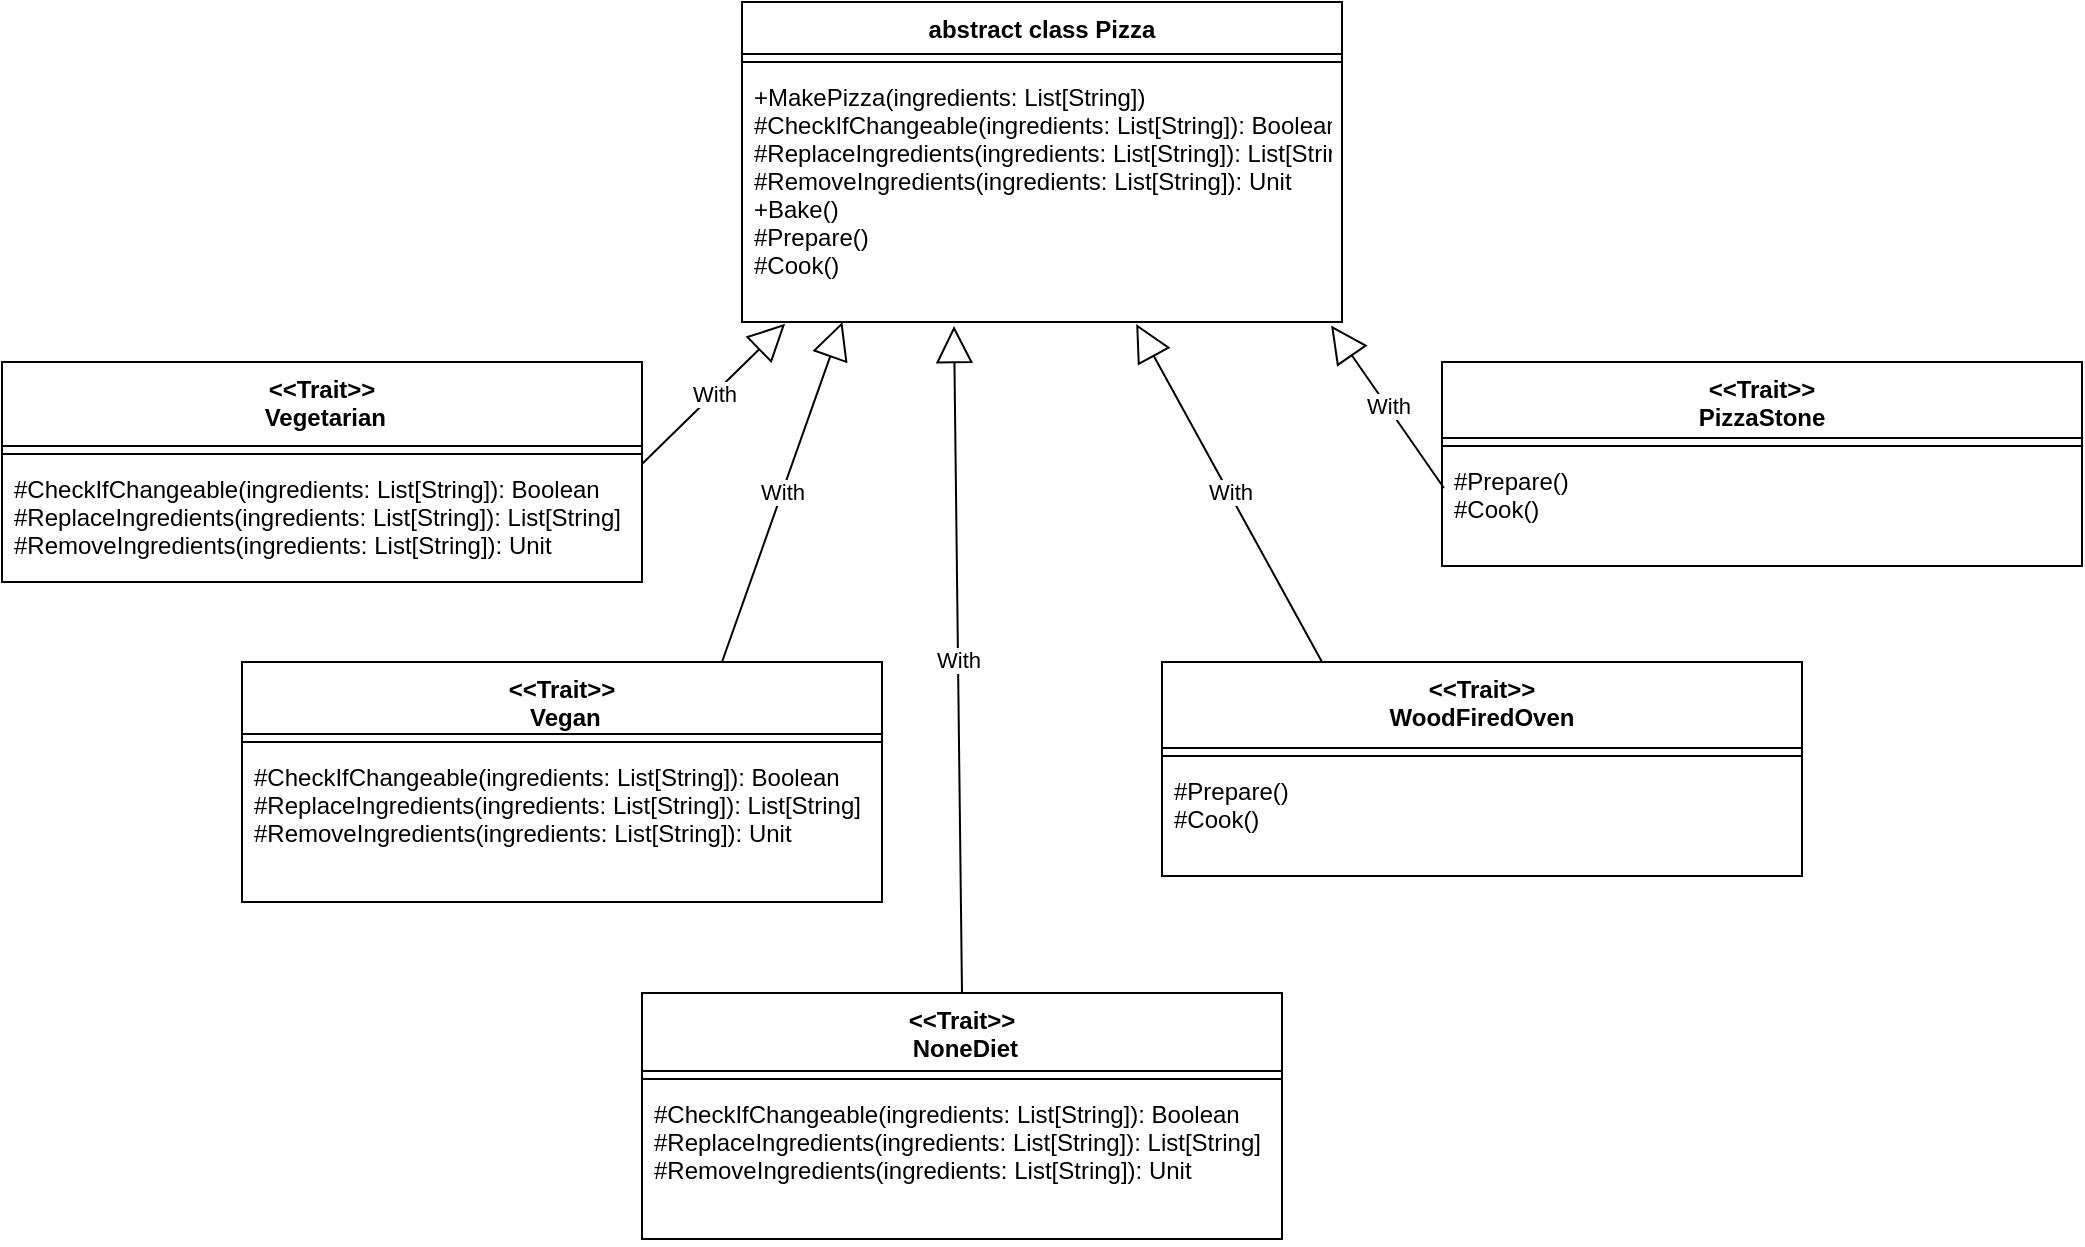 <mxfile version="12.1.3" type="device" pages="1"><diagram id="UnhXqDa61X9mZ0e2Fls_" name="Page-1"><mxGraphModel dx="2272" dy="794" grid="1" gridSize="10" guides="1" tooltips="1" connect="1" arrows="1" fold="1" page="1" pageScale="1" pageWidth="850" pageHeight="1100" math="0" shadow="0"><root><mxCell id="0"/><mxCell id="1" parent="0"/><mxCell id="LxFbRT9-tKBOqUQEM3YL-9" value="With" style="endArrow=block;endSize=16;endFill=0;html=1;entryX=0.253;entryY=1.007;entryDx=0;entryDy=0;entryPerimeter=0;exitX=1;exitY=0.017;exitDx=0;exitDy=0;exitPerimeter=0;" parent="1" source="pMLzbdOgsQUfuoLXnFDj-6" edge="1"><mxGeometry width="160" relative="1" as="geometry"><mxPoint x="257.5" y="320" as="sourcePoint"/><mxPoint x="321.56" y="240.924" as="targetPoint"/></mxGeometry></mxCell><mxCell id="LxFbRT9-tKBOqUQEM3YL-10" value="With" style="endArrow=block;endSize=16;endFill=0;html=1;entryX=0.385;entryY=1;entryDx=0;entryDy=0;entryPerimeter=0;exitX=0.75;exitY=0;exitDx=0;exitDy=0;" parent="1" source="pMLzbdOgsQUfuoLXnFDj-10" edge="1"><mxGeometry width="160" relative="1" as="geometry"><mxPoint x="350" y="460" as="sourcePoint"/><mxPoint x="350.2" y="240" as="targetPoint"/></mxGeometry></mxCell><mxCell id="LxFbRT9-tKBOqUQEM3YL-11" value="With" style="endArrow=block;endSize=16;endFill=0;html=1;exitX=0.5;exitY=0;exitDx=0;exitDy=0;" parent="1" source="pMLzbdOgsQUfuoLXnFDj-7" edge="1"><mxGeometry width="160" relative="1" as="geometry"><mxPoint x="509.36" y="428.56" as="sourcePoint"/><mxPoint x="406" y="242" as="targetPoint"/></mxGeometry></mxCell><mxCell id="LxFbRT9-tKBOqUQEM3YL-12" value="With" style="endArrow=block;endSize=16;endFill=0;html=1;entryX=0.778;entryY=1.013;entryDx=0;entryDy=0;entryPerimeter=0;exitX=0.003;exitY=0.304;exitDx=0;exitDy=0;exitPerimeter=0;" parent="1" source="pMLzbdOgsQUfuoLXnFDj-18" edge="1"><mxGeometry width="160" relative="1" as="geometry"><mxPoint x="642.5" y="320" as="sourcePoint"/><mxPoint x="594.56" y="241.716" as="targetPoint"/></mxGeometry></mxCell><mxCell id="pMLzbdOgsQUfuoLXnFDj-1" value="abstract class Pizza" style="swimlane;fontStyle=1;align=center;verticalAlign=top;childLayout=stackLayout;horizontal=1;startSize=26;horizontalStack=0;resizeParent=1;resizeParentMax=0;resizeLast=0;collapsible=1;marginBottom=0;" vertex="1" parent="1"><mxGeometry x="300" y="80" width="300" height="160" as="geometry"/></mxCell><mxCell id="pMLzbdOgsQUfuoLXnFDj-2" value="" style="line;strokeWidth=1;fillColor=none;align=left;verticalAlign=middle;spacingTop=-1;spacingLeft=3;spacingRight=3;rotatable=0;labelPosition=right;points=[];portConstraint=eastwest;" vertex="1" parent="pMLzbdOgsQUfuoLXnFDj-1"><mxGeometry y="26" width="300" height="8" as="geometry"/></mxCell><mxCell id="pMLzbdOgsQUfuoLXnFDj-3" value="+MakePizza(ingredients: List[String])&#10;#CheckIfChangeable(ingredients: List[String]): Boolean&#10;#ReplaceIngredients(ingredients: List[String]): List[String]&#10;#RemoveIngredients(ingredients: List[String]): Unit&#10;+Bake()&#10;#Prepare()&#10;#Cook()" style="text;strokeColor=none;fillColor=none;align=left;verticalAlign=top;spacingLeft=4;spacingRight=4;overflow=hidden;rotatable=0;points=[[0,0.5],[1,0.5]];portConstraint=eastwest;" vertex="1" parent="pMLzbdOgsQUfuoLXnFDj-1"><mxGeometry y="34" width="300" height="126" as="geometry"/></mxCell><mxCell id="pMLzbdOgsQUfuoLXnFDj-4" value="&lt;&lt;Trait&gt;&gt;&#10; Vegetarian" style="swimlane;fontStyle=1;align=center;verticalAlign=top;childLayout=stackLayout;horizontal=1;startSize=42;horizontalStack=0;resizeParent=1;resizeParentMax=0;resizeLast=0;collapsible=1;marginBottom=0;" vertex="1" parent="1"><mxGeometry x="-70" y="260" width="320" height="110" as="geometry"/></mxCell><mxCell id="pMLzbdOgsQUfuoLXnFDj-5" value="" style="line;strokeWidth=1;fillColor=none;align=left;verticalAlign=middle;spacingTop=-1;spacingLeft=3;spacingRight=3;rotatable=0;labelPosition=right;points=[];portConstraint=eastwest;" vertex="1" parent="pMLzbdOgsQUfuoLXnFDj-4"><mxGeometry y="42" width="320" height="8" as="geometry"/></mxCell><mxCell id="pMLzbdOgsQUfuoLXnFDj-6" value="#CheckIfChangeable(ingredients: List[String]): Boolean&#10;#ReplaceIngredients(ingredients: List[String]): List[String]&#10;#RemoveIngredients(ingredients: List[String]): Unit" style="text;strokeColor=none;fillColor=none;align=left;verticalAlign=top;spacingLeft=4;spacingRight=4;overflow=hidden;rotatable=0;points=[[0,0.5],[1,0.5]];portConstraint=eastwest;" vertex="1" parent="pMLzbdOgsQUfuoLXnFDj-4"><mxGeometry y="50" width="320" height="60" as="geometry"/></mxCell><mxCell id="pMLzbdOgsQUfuoLXnFDj-7" value="&lt;&lt;Trait&gt;&gt;&#10; NoneDiet" style="swimlane;fontStyle=1;align=center;verticalAlign=top;childLayout=stackLayout;horizontal=1;startSize=39;horizontalStack=0;resizeParent=1;resizeParentMax=0;resizeLast=0;collapsible=1;marginBottom=0;" vertex="1" parent="1"><mxGeometry x="250" y="575.5" width="320" height="123" as="geometry"/></mxCell><mxCell id="pMLzbdOgsQUfuoLXnFDj-8" value="" style="line;strokeWidth=1;fillColor=none;align=left;verticalAlign=middle;spacingTop=-1;spacingLeft=3;spacingRight=3;rotatable=0;labelPosition=right;points=[];portConstraint=eastwest;" vertex="1" parent="pMLzbdOgsQUfuoLXnFDj-7"><mxGeometry y="39" width="320" height="8" as="geometry"/></mxCell><mxCell id="pMLzbdOgsQUfuoLXnFDj-9" value="#CheckIfChangeable(ingredients: List[String]): Boolean&#10;#ReplaceIngredients(ingredients: List[String]): List[String]&#10;#RemoveIngredients(ingredients: List[String]): Unit" style="text;strokeColor=none;fillColor=none;align=left;verticalAlign=top;spacingLeft=4;spacingRight=4;overflow=hidden;rotatable=0;points=[[0,0.5],[1,0.5]];portConstraint=eastwest;" vertex="1" parent="pMLzbdOgsQUfuoLXnFDj-7"><mxGeometry y="47" width="320" height="76" as="geometry"/></mxCell><mxCell id="pMLzbdOgsQUfuoLXnFDj-10" value="&lt;&lt;Trait&gt;&gt;&#10; Vegan" style="swimlane;fontStyle=1;align=center;verticalAlign=top;childLayout=stackLayout;horizontal=1;startSize=36;horizontalStack=0;resizeParent=1;resizeParentMax=0;resizeLast=0;collapsible=1;marginBottom=0;" vertex="1" parent="1"><mxGeometry x="50" y="410" width="320" height="120" as="geometry"/></mxCell><mxCell id="pMLzbdOgsQUfuoLXnFDj-11" value="" style="line;strokeWidth=1;fillColor=none;align=left;verticalAlign=middle;spacingTop=-1;spacingLeft=3;spacingRight=3;rotatable=0;labelPosition=right;points=[];portConstraint=eastwest;" vertex="1" parent="pMLzbdOgsQUfuoLXnFDj-10"><mxGeometry y="36" width="320" height="8" as="geometry"/></mxCell><mxCell id="pMLzbdOgsQUfuoLXnFDj-12" value="#CheckIfChangeable(ingredients: List[String]): Boolean&#10;#ReplaceIngredients(ingredients: List[String]): List[String]&#10;#RemoveIngredients(ingredients: List[String]): Unit" style="text;strokeColor=none;fillColor=none;align=left;verticalAlign=top;spacingLeft=4;spacingRight=4;overflow=hidden;rotatable=0;points=[[0,0.5],[1,0.5]];portConstraint=eastwest;" vertex="1" parent="pMLzbdOgsQUfuoLXnFDj-10"><mxGeometry y="44" width="320" height="76" as="geometry"/></mxCell><mxCell id="pMLzbdOgsQUfuoLXnFDj-13" value="&lt;&lt;Trait&gt;&gt;&#10;WoodFiredOven" style="swimlane;fontStyle=1;align=center;verticalAlign=top;childLayout=stackLayout;horizontal=1;startSize=43;horizontalStack=0;resizeParent=1;resizeParentMax=0;resizeLast=0;collapsible=1;marginBottom=0;" vertex="1" parent="1"><mxGeometry x="510" y="410" width="320" height="107" as="geometry"/></mxCell><mxCell id="pMLzbdOgsQUfuoLXnFDj-14" value="" style="line;strokeWidth=1;fillColor=none;align=left;verticalAlign=middle;spacingTop=-1;spacingLeft=3;spacingRight=3;rotatable=0;labelPosition=right;points=[];portConstraint=eastwest;" vertex="1" parent="pMLzbdOgsQUfuoLXnFDj-13"><mxGeometry y="43" width="320" height="8" as="geometry"/></mxCell><mxCell id="pMLzbdOgsQUfuoLXnFDj-15" value="#Prepare()&#10;#Cook()" style="text;strokeColor=none;fillColor=none;align=left;verticalAlign=top;spacingLeft=4;spacingRight=4;overflow=hidden;rotatable=0;points=[[0,0.5],[1,0.5]];portConstraint=eastwest;" vertex="1" parent="pMLzbdOgsQUfuoLXnFDj-13"><mxGeometry y="51" width="320" height="56" as="geometry"/></mxCell><mxCell id="pMLzbdOgsQUfuoLXnFDj-16" value="&lt;&lt;Trait&gt;&gt;&#10;PizzaStone" style="swimlane;fontStyle=1;align=center;verticalAlign=top;childLayout=stackLayout;horizontal=1;startSize=38;horizontalStack=0;resizeParent=1;resizeParentMax=0;resizeLast=0;collapsible=1;marginBottom=0;" vertex="1" parent="1"><mxGeometry x="650" y="260" width="320" height="102" as="geometry"/></mxCell><mxCell id="pMLzbdOgsQUfuoLXnFDj-17" value="" style="line;strokeWidth=1;fillColor=none;align=left;verticalAlign=middle;spacingTop=-1;spacingLeft=3;spacingRight=3;rotatable=0;labelPosition=right;points=[];portConstraint=eastwest;" vertex="1" parent="pMLzbdOgsQUfuoLXnFDj-16"><mxGeometry y="38" width="320" height="8" as="geometry"/></mxCell><mxCell id="pMLzbdOgsQUfuoLXnFDj-18" value="#Prepare()&#10;#Cook()" style="text;strokeColor=none;fillColor=none;align=left;verticalAlign=top;spacingLeft=4;spacingRight=4;overflow=hidden;rotatable=0;points=[[0,0.5],[1,0.5]];portConstraint=eastwest;" vertex="1" parent="pMLzbdOgsQUfuoLXnFDj-16"><mxGeometry y="46" width="320" height="56" as="geometry"/></mxCell><mxCell id="pMLzbdOgsQUfuoLXnFDj-23" value="With" style="endArrow=block;endSize=16;endFill=0;html=1;exitX=0.25;exitY=0;exitDx=0;exitDy=0;entryX=0.657;entryY=1.008;entryDx=0;entryDy=0;entryPerimeter=0;" edge="1" parent="1" source="pMLzbdOgsQUfuoLXnFDj-13" target="pMLzbdOgsQUfuoLXnFDj-3"><mxGeometry width="160" relative="1" as="geometry"><mxPoint x="420" y="585.5" as="sourcePoint"/><mxPoint x="416" y="252" as="targetPoint"/></mxGeometry></mxCell></root></mxGraphModel></diagram></mxfile>